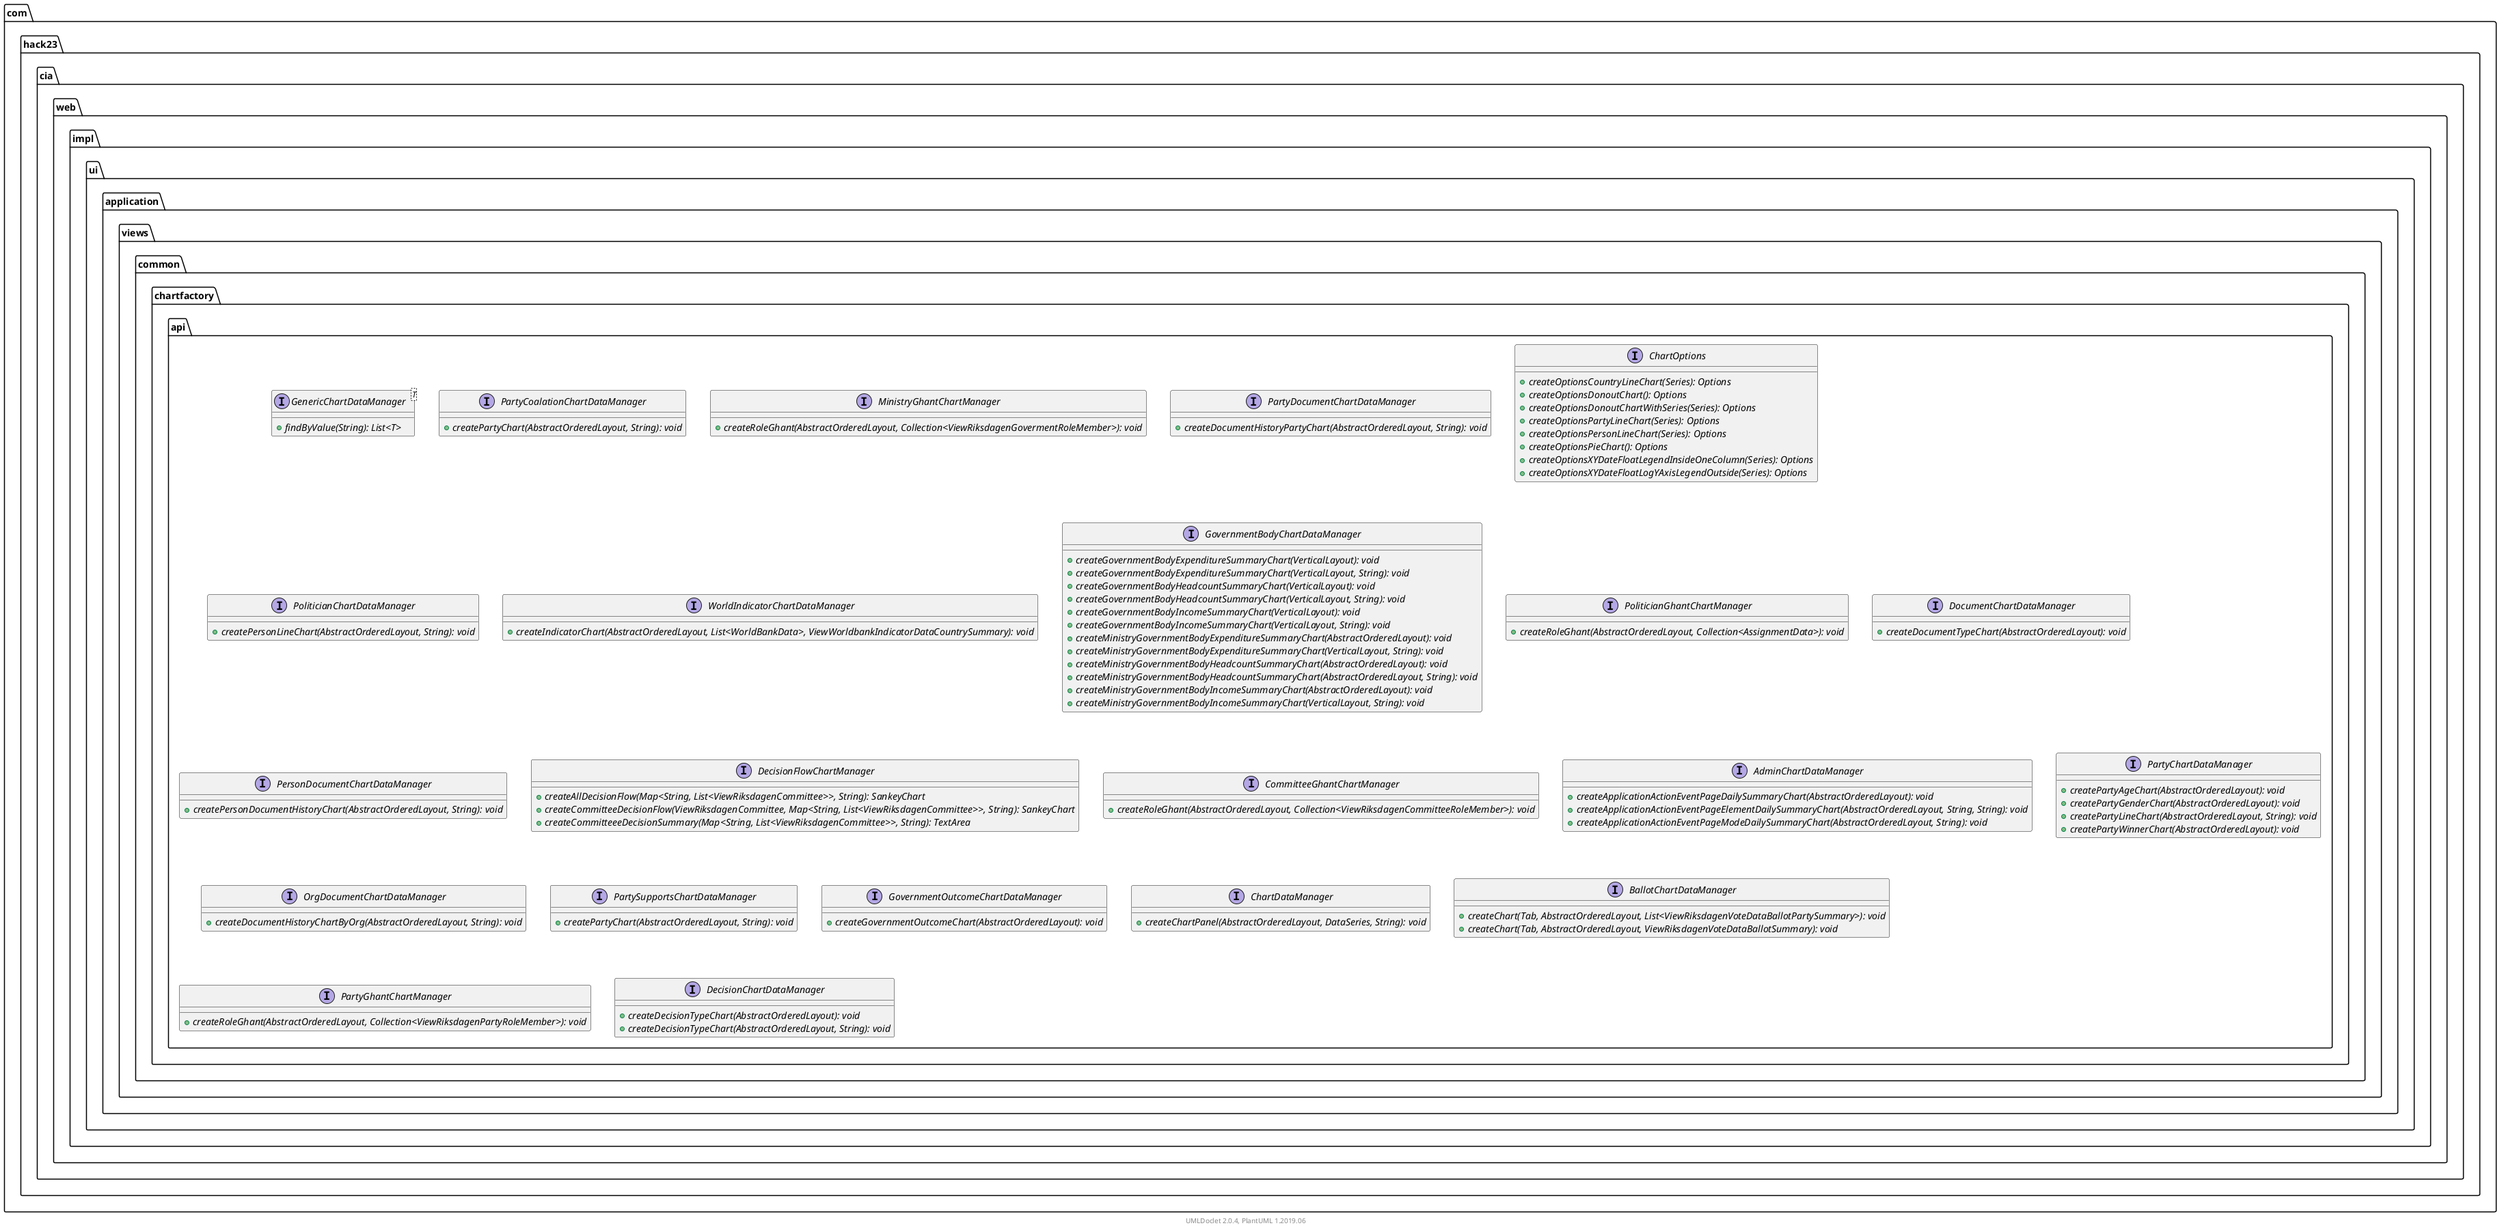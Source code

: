@startuml
    namespace com.hack23.cia.web.impl.ui.application.views.common.chartfactory.api {

        interface GenericChartDataManager<T> [[GenericChartDataManager.html]] {
            {abstract} +findByValue(String): List<T>
        }

        interface PartyCoalationChartDataManager [[PartyCoalationChartDataManager.html]] {
            {abstract} +createPartyChart(AbstractOrderedLayout, String): void
        }

        interface MinistryGhantChartManager [[MinistryGhantChartManager.html]] {
            {abstract} +createRoleGhant(AbstractOrderedLayout, Collection<ViewRiksdagenGovermentRoleMember>): void
        }

        interface PartyDocumentChartDataManager [[PartyDocumentChartDataManager.html]] {
            {abstract} +createDocumentHistoryPartyChart(AbstractOrderedLayout, String): void
        }

        interface ChartOptions [[ChartOptions.html]] {
            {abstract} +createOptionsCountryLineChart(Series): Options
            {abstract} +createOptionsDonoutChart(): Options
            {abstract} +createOptionsDonoutChartWithSeries(Series): Options
            {abstract} +createOptionsPartyLineChart(Series): Options
            {abstract} +createOptionsPersonLineChart(Series): Options
            {abstract} +createOptionsPieChart(): Options
            {abstract} +createOptionsXYDateFloatLegendInsideOneColumn(Series): Options
            {abstract} +createOptionsXYDateFloatLogYAxisLegendOutside(Series): Options
        }

        interface PoliticianChartDataManager [[PoliticianChartDataManager.html]] {
            {abstract} +createPersonLineChart(AbstractOrderedLayout, String): void
        }

        interface WorldIndicatorChartDataManager [[WorldIndicatorChartDataManager.html]] {
            {abstract} +createIndicatorChart(AbstractOrderedLayout, List<WorldBankData>, ViewWorldbankIndicatorDataCountrySummary): void
        }

        interface GovernmentBodyChartDataManager [[GovernmentBodyChartDataManager.html]] {
            {abstract} +createGovernmentBodyExpenditureSummaryChart(VerticalLayout): void
            {abstract} +createGovernmentBodyExpenditureSummaryChart(VerticalLayout, String): void
            {abstract} +createGovernmentBodyHeadcountSummaryChart(VerticalLayout): void
            {abstract} +createGovernmentBodyHeadcountSummaryChart(VerticalLayout, String): void
            {abstract} +createGovernmentBodyIncomeSummaryChart(VerticalLayout): void
            {abstract} +createGovernmentBodyIncomeSummaryChart(VerticalLayout, String): void
            {abstract} +createMinistryGovernmentBodyExpenditureSummaryChart(AbstractOrderedLayout): void
            {abstract} +createMinistryGovernmentBodyExpenditureSummaryChart(VerticalLayout, String): void
            {abstract} +createMinistryGovernmentBodyHeadcountSummaryChart(AbstractOrderedLayout): void
            {abstract} +createMinistryGovernmentBodyHeadcountSummaryChart(AbstractOrderedLayout, String): void
            {abstract} +createMinistryGovernmentBodyIncomeSummaryChart(AbstractOrderedLayout): void
            {abstract} +createMinistryGovernmentBodyIncomeSummaryChart(VerticalLayout, String): void
        }

        interface PoliticianGhantChartManager [[PoliticianGhantChartManager.html]] {
            {abstract} +createRoleGhant(AbstractOrderedLayout, Collection<AssignmentData>): void
        }

        interface DocumentChartDataManager [[DocumentChartDataManager.html]] {
            {abstract} +createDocumentTypeChart(AbstractOrderedLayout): void
        }

        interface PersonDocumentChartDataManager [[PersonDocumentChartDataManager.html]] {
            {abstract} +createPersonDocumentHistoryChart(AbstractOrderedLayout, String): void
        }

        interface DecisionFlowChartManager [[DecisionFlowChartManager.html]] {
            {abstract} +createAllDecisionFlow(Map<String, List<ViewRiksdagenCommittee>>, String): SankeyChart
            {abstract} +createCommitteeDecisionFlow(ViewRiksdagenCommittee, Map<String, List<ViewRiksdagenCommittee>>, String): SankeyChart
            {abstract} +createCommitteeeDecisionSummary(Map<String, List<ViewRiksdagenCommittee>>, String): TextArea
        }

        interface CommitteeGhantChartManager [[CommitteeGhantChartManager.html]] {
            {abstract} +createRoleGhant(AbstractOrderedLayout, Collection<ViewRiksdagenCommitteeRoleMember>): void
        }

        interface AdminChartDataManager [[AdminChartDataManager.html]] {
            {abstract} +createApplicationActionEventPageDailySummaryChart(AbstractOrderedLayout): void
            {abstract} +createApplicationActionEventPageElementDailySummaryChart(AbstractOrderedLayout, String, String): void
            {abstract} +createApplicationActionEventPageModeDailySummaryChart(AbstractOrderedLayout, String): void
        }

        interface PartyChartDataManager [[PartyChartDataManager.html]] {
            {abstract} +createPartyAgeChart(AbstractOrderedLayout): void
            {abstract} +createPartyGenderChart(AbstractOrderedLayout): void
            {abstract} +createPartyLineChart(AbstractOrderedLayout, String): void
            {abstract} +createPartyWinnerChart(AbstractOrderedLayout): void
        }

        interface OrgDocumentChartDataManager [[OrgDocumentChartDataManager.html]] {
            {abstract} +createDocumentHistoryChartByOrg(AbstractOrderedLayout, String): void
        }

        interface PartySupportsChartDataManager [[PartySupportsChartDataManager.html]] {
            {abstract} +createPartyChart(AbstractOrderedLayout, String): void
        }

        interface GovernmentOutcomeChartDataManager [[GovernmentOutcomeChartDataManager.html]] {
            {abstract} +createGovernmentOutcomeChart(AbstractOrderedLayout): void
        }

        interface ChartDataManager [[ChartDataManager.html]] {
            {abstract} +createChartPanel(AbstractOrderedLayout, DataSeries, String): void
        }

        interface BallotChartDataManager [[BallotChartDataManager.html]] {
            {abstract} +createChart(Tab, AbstractOrderedLayout, List<ViewRiksdagenVoteDataBallotPartySummary>): void
            {abstract} +createChart(Tab, AbstractOrderedLayout, ViewRiksdagenVoteDataBallotSummary): void
        }

        interface PartyGhantChartManager [[PartyGhantChartManager.html]] {
            {abstract} +createRoleGhant(AbstractOrderedLayout, Collection<ViewRiksdagenPartyRoleMember>): void
        }

        interface DecisionChartDataManager [[DecisionChartDataManager.html]] {
            {abstract} +createDecisionTypeChart(AbstractOrderedLayout): void
            {abstract} +createDecisionTypeChart(AbstractOrderedLayout, String): void
        }

    }

    center footer UMLDoclet 2.0.4, PlantUML 1.2019.06
@enduml
